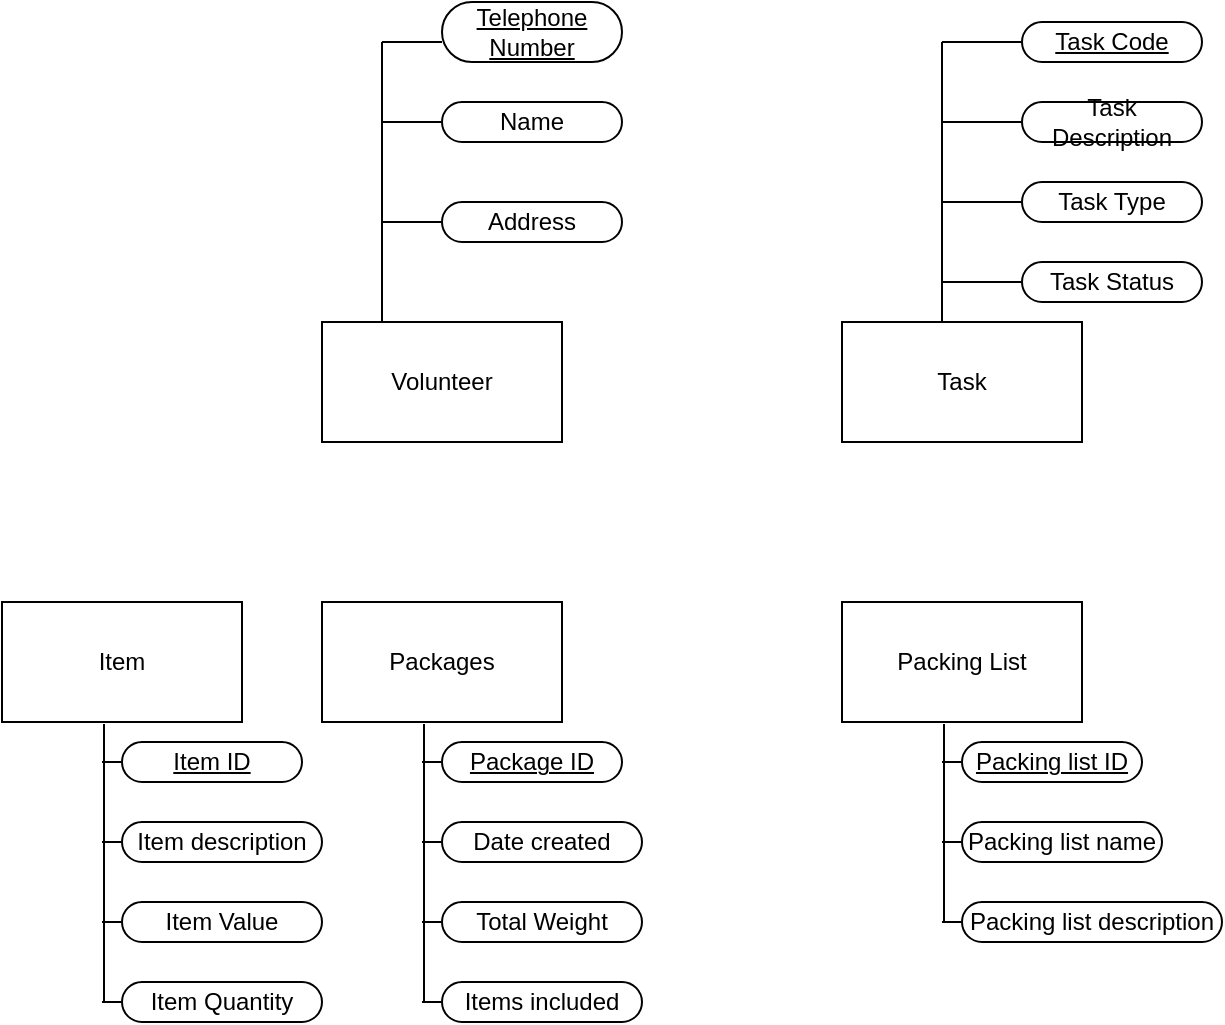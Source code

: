 <mxfile version="15.5.1" type="github">
  <diagram id="R2lEEEUBdFMjLlhIrx00" name="Page-1">
    <mxGraphModel dx="1732" dy="1921" grid="1" gridSize="10" guides="1" tooltips="1" connect="1" arrows="1" fold="1" page="1" pageScale="1" pageWidth="850" pageHeight="1100" math="0" shadow="0" extFonts="Permanent Marker^https://fonts.googleapis.com/css?family=Permanent+Marker">
      <root>
        <mxCell id="0" />
        <mxCell id="1" parent="0" />
        <mxCell id="-7xZDjTyMHG0GDm5CmOJ-1" value="Volunteer" style="rounded=0;whiteSpace=wrap;html=1;" parent="1" vertex="1">
          <mxGeometry x="130" y="260" width="120" height="60" as="geometry" />
        </mxCell>
        <mxCell id="-7xZDjTyMHG0GDm5CmOJ-4" value="&lt;u&gt;Telephone Number&lt;/u&gt;" style="rounded=1;whiteSpace=wrap;html=1;arcSize=50;" parent="1" vertex="1">
          <mxGeometry x="190" y="100" width="90" height="30" as="geometry" />
        </mxCell>
        <mxCell id="-7xZDjTyMHG0GDm5CmOJ-5" value="Name" style="rounded=1;whiteSpace=wrap;html=1;arcSize=50;" parent="1" vertex="1">
          <mxGeometry x="190" y="150" width="90" height="20" as="geometry" />
        </mxCell>
        <mxCell id="-7xZDjTyMHG0GDm5CmOJ-6" value="Address" style="rounded=1;whiteSpace=wrap;html=1;arcSize=50;" parent="1" vertex="1">
          <mxGeometry x="190" y="200" width="90" height="20" as="geometry" />
        </mxCell>
        <mxCell id="LxinYFkP1E7DIP9BxHzb-1" value="Task" style="rounded=0;whiteSpace=wrap;html=1;" vertex="1" parent="1">
          <mxGeometry x="390" y="260" width="120" height="60" as="geometry" />
        </mxCell>
        <mxCell id="LxinYFkP1E7DIP9BxHzb-2" value="" style="group" vertex="1" connectable="0" parent="1">
          <mxGeometry x="160" y="120" width="30" height="90" as="geometry" />
        </mxCell>
        <mxCell id="-7xZDjTyMHG0GDm5CmOJ-2" value="" style="endArrow=none;html=1;rounded=0;exitX=0.25;exitY=0;exitDx=0;exitDy=0;" parent="LxinYFkP1E7DIP9BxHzb-2" source="-7xZDjTyMHG0GDm5CmOJ-1" edge="1">
          <mxGeometry width="50" height="50" relative="1" as="geometry">
            <mxPoint x="3" y="130" as="sourcePoint" />
            <mxPoint as="targetPoint" />
          </mxGeometry>
        </mxCell>
        <mxCell id="-7xZDjTyMHG0GDm5CmOJ-3" value="" style="endArrow=none;html=1;rounded=0;" parent="LxinYFkP1E7DIP9BxHzb-2" edge="1">
          <mxGeometry width="50" height="50" relative="1" as="geometry">
            <mxPoint as="sourcePoint" />
            <mxPoint x="30" as="targetPoint" />
          </mxGeometry>
        </mxCell>
        <mxCell id="-7xZDjTyMHG0GDm5CmOJ-7" value="" style="endArrow=none;html=1;rounded=0;entryX=0;entryY=0.5;entryDx=0;entryDy=0;" parent="LxinYFkP1E7DIP9BxHzb-2" target="-7xZDjTyMHG0GDm5CmOJ-5" edge="1">
          <mxGeometry width="50" height="50" relative="1" as="geometry">
            <mxPoint y="40" as="sourcePoint" />
            <mxPoint x="-10" y="50" as="targetPoint" />
          </mxGeometry>
        </mxCell>
        <mxCell id="-7xZDjTyMHG0GDm5CmOJ-8" value="" style="endArrow=none;html=1;rounded=0;entryX=0;entryY=0.5;entryDx=0;entryDy=0;" parent="LxinYFkP1E7DIP9BxHzb-2" target="-7xZDjTyMHG0GDm5CmOJ-6" edge="1">
          <mxGeometry width="50" height="50" relative="1" as="geometry">
            <mxPoint y="90" as="sourcePoint" />
            <mxPoint x="200" y="470" as="targetPoint" />
          </mxGeometry>
        </mxCell>
        <mxCell id="LxinYFkP1E7DIP9BxHzb-3" value="" style="endArrow=none;html=1;rounded=0;" edge="1" parent="1">
          <mxGeometry width="50" height="50" relative="1" as="geometry">
            <mxPoint x="440" y="260" as="sourcePoint" />
            <mxPoint x="440" y="120" as="targetPoint" />
          </mxGeometry>
        </mxCell>
        <mxCell id="LxinYFkP1E7DIP9BxHzb-4" value="" style="endArrow=none;html=1;rounded=0;" edge="1" parent="1">
          <mxGeometry width="50" height="50" relative="1" as="geometry">
            <mxPoint x="440" y="120" as="sourcePoint" />
            <mxPoint x="480" y="120" as="targetPoint" />
          </mxGeometry>
        </mxCell>
        <mxCell id="LxinYFkP1E7DIP9BxHzb-5" value="" style="endArrow=none;html=1;rounded=0;" edge="1" parent="1">
          <mxGeometry width="50" height="50" relative="1" as="geometry">
            <mxPoint x="440" y="160" as="sourcePoint" />
            <mxPoint x="480" y="160" as="targetPoint" />
          </mxGeometry>
        </mxCell>
        <mxCell id="LxinYFkP1E7DIP9BxHzb-8" value="&lt;u&gt;Task Code&lt;br&gt;&lt;/u&gt;" style="rounded=1;whiteSpace=wrap;html=1;arcSize=50;" vertex="1" parent="1">
          <mxGeometry x="480" y="110" width="90" height="20" as="geometry" />
        </mxCell>
        <mxCell id="LxinYFkP1E7DIP9BxHzb-9" value="Task Description" style="rounded=1;whiteSpace=wrap;html=1;arcSize=50;" vertex="1" parent="1">
          <mxGeometry x="480" y="150" width="90" height="20" as="geometry" />
        </mxCell>
        <mxCell id="LxinYFkP1E7DIP9BxHzb-10" value="Task Type" style="rounded=1;whiteSpace=wrap;html=1;arcSize=50;" vertex="1" parent="1">
          <mxGeometry x="480" y="190" width="90" height="20" as="geometry" />
        </mxCell>
        <mxCell id="LxinYFkP1E7DIP9BxHzb-11" value="Task Status" style="rounded=1;whiteSpace=wrap;html=1;arcSize=50;" vertex="1" parent="1">
          <mxGeometry x="480" y="230" width="90" height="20" as="geometry" />
        </mxCell>
        <mxCell id="LxinYFkP1E7DIP9BxHzb-13" value="" style="endArrow=none;html=1;rounded=0;entryX=0;entryY=0.5;entryDx=0;entryDy=0;" edge="1" parent="1" target="LxinYFkP1E7DIP9BxHzb-10">
          <mxGeometry width="50" height="50" relative="1" as="geometry">
            <mxPoint x="440" y="200" as="sourcePoint" />
            <mxPoint x="410" y="190" as="targetPoint" />
          </mxGeometry>
        </mxCell>
        <mxCell id="LxinYFkP1E7DIP9BxHzb-14" value="" style="endArrow=none;html=1;rounded=0;entryX=0;entryY=0.5;entryDx=0;entryDy=0;" edge="1" parent="1" target="LxinYFkP1E7DIP9BxHzb-11">
          <mxGeometry width="50" height="50" relative="1" as="geometry">
            <mxPoint x="440" y="240" as="sourcePoint" />
            <mxPoint x="410" y="650" as="targetPoint" />
          </mxGeometry>
        </mxCell>
        <mxCell id="LxinYFkP1E7DIP9BxHzb-23" value="" style="group" vertex="1" connectable="0" parent="1">
          <mxGeometry x="390" y="400" width="190" height="170" as="geometry" />
        </mxCell>
        <mxCell id="LxinYFkP1E7DIP9BxHzb-15" value="Packing List" style="rounded=0;whiteSpace=wrap;html=1;" vertex="1" parent="LxinYFkP1E7DIP9BxHzb-23">
          <mxGeometry width="120" height="60" as="geometry" />
        </mxCell>
        <mxCell id="LxinYFkP1E7DIP9BxHzb-16" value="" style="endArrow=none;html=1;rounded=0;entryX=0.425;entryY=1.017;entryDx=0;entryDy=0;entryPerimeter=0;" edge="1" parent="LxinYFkP1E7DIP9BxHzb-23" target="LxinYFkP1E7DIP9BxHzb-15">
          <mxGeometry width="50" height="50" relative="1" as="geometry">
            <mxPoint x="51" y="160" as="sourcePoint" />
            <mxPoint x="20" y="250" as="targetPoint" />
          </mxGeometry>
        </mxCell>
        <mxCell id="LxinYFkP1E7DIP9BxHzb-17" value="&lt;u&gt;Packing list ID&lt;/u&gt;" style="rounded=1;whiteSpace=wrap;html=1;arcSize=50;" vertex="1" parent="LxinYFkP1E7DIP9BxHzb-23">
          <mxGeometry x="60" y="70" width="90" height="20" as="geometry" />
        </mxCell>
        <mxCell id="LxinYFkP1E7DIP9BxHzb-18" value="Packing list name" style="rounded=1;whiteSpace=wrap;html=1;arcSize=50;" vertex="1" parent="LxinYFkP1E7DIP9BxHzb-23">
          <mxGeometry x="60" y="110" width="100" height="20" as="geometry" />
        </mxCell>
        <mxCell id="LxinYFkP1E7DIP9BxHzb-19" value="Packing list description" style="rounded=1;whiteSpace=wrap;html=1;arcSize=50;" vertex="1" parent="LxinYFkP1E7DIP9BxHzb-23">
          <mxGeometry x="60" y="150" width="130" height="20" as="geometry" />
        </mxCell>
        <mxCell id="LxinYFkP1E7DIP9BxHzb-20" value="" style="endArrow=none;html=1;rounded=0;" edge="1" parent="LxinYFkP1E7DIP9BxHzb-23">
          <mxGeometry width="50" height="50" relative="1" as="geometry">
            <mxPoint x="50" y="160" as="sourcePoint" />
            <mxPoint x="60" y="160" as="targetPoint" />
          </mxGeometry>
        </mxCell>
        <mxCell id="LxinYFkP1E7DIP9BxHzb-21" value="" style="endArrow=none;html=1;rounded=0;entryX=0;entryY=0.5;entryDx=0;entryDy=0;" edge="1" parent="LxinYFkP1E7DIP9BxHzb-23" target="LxinYFkP1E7DIP9BxHzb-18">
          <mxGeometry width="50" height="50" relative="1" as="geometry">
            <mxPoint x="50" y="120" as="sourcePoint" />
            <mxPoint x="20" y="260" as="targetPoint" />
          </mxGeometry>
        </mxCell>
        <mxCell id="LxinYFkP1E7DIP9BxHzb-22" value="" style="endArrow=none;html=1;rounded=0;entryX=0;entryY=0.5;entryDx=0;entryDy=0;" edge="1" parent="LxinYFkP1E7DIP9BxHzb-23" target="LxinYFkP1E7DIP9BxHzb-17">
          <mxGeometry width="50" height="50" relative="1" as="geometry">
            <mxPoint x="50" y="80" as="sourcePoint" />
            <mxPoint x="20" y="260" as="targetPoint" />
          </mxGeometry>
        </mxCell>
        <mxCell id="LxinYFkP1E7DIP9BxHzb-25" value="" style="group" vertex="1" connectable="0" parent="1">
          <mxGeometry x="130" y="400" width="190" height="170" as="geometry" />
        </mxCell>
        <mxCell id="LxinYFkP1E7DIP9BxHzb-26" value="Packages" style="rounded=0;whiteSpace=wrap;html=1;" vertex="1" parent="LxinYFkP1E7DIP9BxHzb-25">
          <mxGeometry width="120" height="60" as="geometry" />
        </mxCell>
        <mxCell id="LxinYFkP1E7DIP9BxHzb-27" value="" style="endArrow=none;html=1;rounded=0;entryX=0.425;entryY=1.017;entryDx=0;entryDy=0;entryPerimeter=0;" edge="1" parent="LxinYFkP1E7DIP9BxHzb-25" target="LxinYFkP1E7DIP9BxHzb-26">
          <mxGeometry width="50" height="50" relative="1" as="geometry">
            <mxPoint x="51" y="200" as="sourcePoint" />
            <mxPoint x="20" y="250" as="targetPoint" />
          </mxGeometry>
        </mxCell>
        <mxCell id="LxinYFkP1E7DIP9BxHzb-28" value="&lt;u&gt;Package ID&lt;/u&gt;" style="rounded=1;whiteSpace=wrap;html=1;arcSize=50;" vertex="1" parent="LxinYFkP1E7DIP9BxHzb-25">
          <mxGeometry x="60" y="70" width="90" height="20" as="geometry" />
        </mxCell>
        <mxCell id="LxinYFkP1E7DIP9BxHzb-29" value="Date created" style="rounded=1;whiteSpace=wrap;html=1;arcSize=50;" vertex="1" parent="LxinYFkP1E7DIP9BxHzb-25">
          <mxGeometry x="60" y="110" width="100" height="20" as="geometry" />
        </mxCell>
        <mxCell id="LxinYFkP1E7DIP9BxHzb-30" value="Total Weight" style="rounded=1;whiteSpace=wrap;html=1;arcSize=50;" vertex="1" parent="LxinYFkP1E7DIP9BxHzb-25">
          <mxGeometry x="60" y="150" width="100" height="20" as="geometry" />
        </mxCell>
        <mxCell id="LxinYFkP1E7DIP9BxHzb-31" value="" style="endArrow=none;html=1;rounded=0;" edge="1" parent="LxinYFkP1E7DIP9BxHzb-25">
          <mxGeometry width="50" height="50" relative="1" as="geometry">
            <mxPoint x="50" y="160" as="sourcePoint" />
            <mxPoint x="60" y="160" as="targetPoint" />
          </mxGeometry>
        </mxCell>
        <mxCell id="LxinYFkP1E7DIP9BxHzb-32" value="" style="endArrow=none;html=1;rounded=0;entryX=0;entryY=0.5;entryDx=0;entryDy=0;" edge="1" parent="LxinYFkP1E7DIP9BxHzb-25" target="LxinYFkP1E7DIP9BxHzb-29">
          <mxGeometry width="50" height="50" relative="1" as="geometry">
            <mxPoint x="50" y="120" as="sourcePoint" />
            <mxPoint x="20" y="260" as="targetPoint" />
          </mxGeometry>
        </mxCell>
        <mxCell id="LxinYFkP1E7DIP9BxHzb-33" value="" style="endArrow=none;html=1;rounded=0;entryX=0;entryY=0.5;entryDx=0;entryDy=0;" edge="1" parent="LxinYFkP1E7DIP9BxHzb-25" target="LxinYFkP1E7DIP9BxHzb-28">
          <mxGeometry width="50" height="50" relative="1" as="geometry">
            <mxPoint x="50" y="80" as="sourcePoint" />
            <mxPoint x="20" y="260" as="targetPoint" />
          </mxGeometry>
        </mxCell>
        <mxCell id="LxinYFkP1E7DIP9BxHzb-34" value="" style="group" vertex="1" connectable="0" parent="1">
          <mxGeometry x="-30" y="400" width="190" height="170" as="geometry" />
        </mxCell>
        <mxCell id="LxinYFkP1E7DIP9BxHzb-35" value="Item" style="rounded=0;whiteSpace=wrap;html=1;" vertex="1" parent="LxinYFkP1E7DIP9BxHzb-34">
          <mxGeometry width="120" height="60" as="geometry" />
        </mxCell>
        <mxCell id="LxinYFkP1E7DIP9BxHzb-36" value="" style="endArrow=none;html=1;rounded=0;entryX=0.425;entryY=1.017;entryDx=0;entryDy=0;entryPerimeter=0;" edge="1" parent="LxinYFkP1E7DIP9BxHzb-34" target="LxinYFkP1E7DIP9BxHzb-35">
          <mxGeometry width="50" height="50" relative="1" as="geometry">
            <mxPoint x="51" y="200" as="sourcePoint" />
            <mxPoint x="20" y="250" as="targetPoint" />
          </mxGeometry>
        </mxCell>
        <mxCell id="LxinYFkP1E7DIP9BxHzb-37" value="&lt;u&gt;Item ID&lt;/u&gt;" style="rounded=1;whiteSpace=wrap;html=1;arcSize=50;" vertex="1" parent="LxinYFkP1E7DIP9BxHzb-34">
          <mxGeometry x="60" y="70" width="90" height="20" as="geometry" />
        </mxCell>
        <mxCell id="LxinYFkP1E7DIP9BxHzb-38" value="Item description" style="rounded=1;whiteSpace=wrap;html=1;arcSize=50;" vertex="1" parent="LxinYFkP1E7DIP9BxHzb-34">
          <mxGeometry x="60" y="110" width="100" height="20" as="geometry" />
        </mxCell>
        <mxCell id="LxinYFkP1E7DIP9BxHzb-39" value="Item Value" style="rounded=1;whiteSpace=wrap;html=1;arcSize=50;" vertex="1" parent="LxinYFkP1E7DIP9BxHzb-34">
          <mxGeometry x="60" y="150" width="100" height="20" as="geometry" />
        </mxCell>
        <mxCell id="LxinYFkP1E7DIP9BxHzb-40" value="" style="endArrow=none;html=1;rounded=0;" edge="1" parent="LxinYFkP1E7DIP9BxHzb-34">
          <mxGeometry width="50" height="50" relative="1" as="geometry">
            <mxPoint x="50" y="160" as="sourcePoint" />
            <mxPoint x="60" y="160" as="targetPoint" />
          </mxGeometry>
        </mxCell>
        <mxCell id="LxinYFkP1E7DIP9BxHzb-41" value="" style="endArrow=none;html=1;rounded=0;entryX=0;entryY=0.5;entryDx=0;entryDy=0;" edge="1" parent="LxinYFkP1E7DIP9BxHzb-34" target="LxinYFkP1E7DIP9BxHzb-38">
          <mxGeometry width="50" height="50" relative="1" as="geometry">
            <mxPoint x="50" y="120" as="sourcePoint" />
            <mxPoint x="20" y="260" as="targetPoint" />
          </mxGeometry>
        </mxCell>
        <mxCell id="LxinYFkP1E7DIP9BxHzb-42" value="" style="endArrow=none;html=1;rounded=0;entryX=0;entryY=0.5;entryDx=0;entryDy=0;" edge="1" parent="LxinYFkP1E7DIP9BxHzb-34" target="LxinYFkP1E7DIP9BxHzb-37">
          <mxGeometry width="50" height="50" relative="1" as="geometry">
            <mxPoint x="50" y="80" as="sourcePoint" />
            <mxPoint x="20" y="260" as="targetPoint" />
          </mxGeometry>
        </mxCell>
        <mxCell id="LxinYFkP1E7DIP9BxHzb-43" value="Item Quantity" style="rounded=1;whiteSpace=wrap;html=1;arcSize=50;" vertex="1" parent="1">
          <mxGeometry x="30" y="590" width="100" height="20" as="geometry" />
        </mxCell>
        <mxCell id="LxinYFkP1E7DIP9BxHzb-44" value="" style="endArrow=none;html=1;rounded=0;exitX=0;exitY=0.5;exitDx=0;exitDy=0;" edge="1" parent="1" source="LxinYFkP1E7DIP9BxHzb-43">
          <mxGeometry width="50" height="50" relative="1" as="geometry">
            <mxPoint x="360" y="460" as="sourcePoint" />
            <mxPoint x="20" y="600" as="targetPoint" />
          </mxGeometry>
        </mxCell>
        <mxCell id="LxinYFkP1E7DIP9BxHzb-45" value="Items included" style="rounded=1;whiteSpace=wrap;html=1;arcSize=50;" vertex="1" parent="1">
          <mxGeometry x="190" y="590" width="100" height="20" as="geometry" />
        </mxCell>
        <mxCell id="LxinYFkP1E7DIP9BxHzb-46" value="" style="endArrow=none;html=1;rounded=0;" edge="1" parent="1">
          <mxGeometry width="50" height="50" relative="1" as="geometry">
            <mxPoint x="180" y="600" as="sourcePoint" />
            <mxPoint x="190" y="600" as="targetPoint" />
          </mxGeometry>
        </mxCell>
      </root>
    </mxGraphModel>
  </diagram>
</mxfile>
